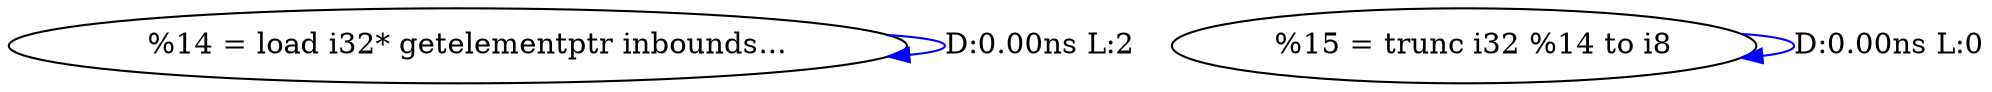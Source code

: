 digraph {
Node0x40cefc0[label="  %14 = load i32* getelementptr inbounds..."];
Node0x40cefc0 -> Node0x40cefc0[label="D:0.00ns L:2",color=blue];
Node0x40cf0a0[label="  %15 = trunc i32 %14 to i8"];
Node0x40cf0a0 -> Node0x40cf0a0[label="D:0.00ns L:0",color=blue];
}
